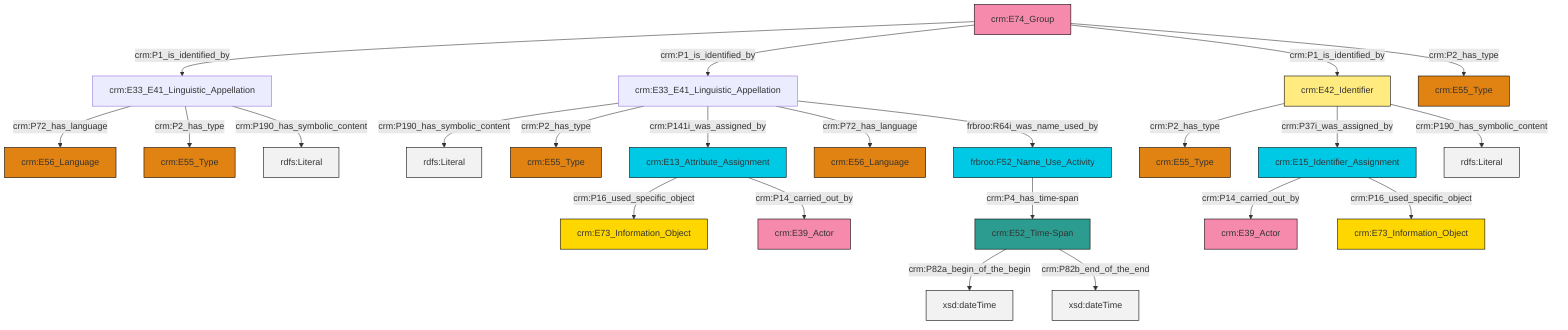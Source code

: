 graph TD
classDef Literal fill:#f2f2f2,stroke:#000000;
classDef CRM_Entity fill:#FFFFFF,stroke:#000000;
classDef Temporal_Entity fill:#00C9E6, stroke:#000000;
classDef Type fill:#E18312, stroke:#000000;
classDef Time-Span fill:#2C9C91, stroke:#000000;
classDef Appellation fill:#FFEB7F, stroke:#000000;
classDef Place fill:#008836, stroke:#000000;
classDef Persistent_Item fill:#B266B2, stroke:#000000;
classDef Conceptual_Object fill:#FFD700, stroke:#000000;
classDef Physical_Thing fill:#D2B48C, stroke:#000000;
classDef Actor fill:#f58aad, stroke:#000000;
classDef PC_Classes fill:#4ce600, stroke:#000000;
classDef Multi fill:#cccccc,stroke:#000000;

2["frbroo:F52_Name_Use_Activity"]:::Temporal_Entity -->|crm:P4_has_time-span| 3["crm:E52_Time-Span"]:::Time-Span
6["crm:E74_Group"]:::Actor -->|crm:P1_is_identified_by| 7["crm:E33_E41_Linguistic_Appellation"]:::Default
7["crm:E33_E41_Linguistic_Appellation"]:::Default -->|crm:P72_has_language| 10["crm:E56_Language"]:::Type
7["crm:E33_E41_Linguistic_Appellation"]:::Default -->|crm:P2_has_type| 13["crm:E55_Type"]:::Type
15["crm:E33_E41_Linguistic_Appellation"]:::Default -->|crm:P190_has_symbolic_content| 16[rdfs:Literal]:::Literal
15["crm:E33_E41_Linguistic_Appellation"]:::Default -->|crm:P2_has_type| 0["crm:E55_Type"]:::Type
18["crm:E42_Identifier"]:::Appellation -->|crm:P2_has_type| 8["crm:E55_Type"]:::Type
3["crm:E52_Time-Span"]:::Time-Span -->|crm:P82a_begin_of_the_begin| 22[xsd:dateTime]:::Literal
18["crm:E42_Identifier"]:::Appellation -->|crm:P37i_was_assigned_by| 23["crm:E15_Identifier_Assignment"]:::Temporal_Entity
6["crm:E74_Group"]:::Actor -->|crm:P1_is_identified_by| 15["crm:E33_E41_Linguistic_Appellation"]:::Default
18["crm:E42_Identifier"]:::Appellation -->|crm:P190_has_symbolic_content| 24[rdfs:Literal]:::Literal
23["crm:E15_Identifier_Assignment"]:::Temporal_Entity -->|crm:P14_carried_out_by| 26["crm:E39_Actor"]:::Actor
23["crm:E15_Identifier_Assignment"]:::Temporal_Entity -->|crm:P16_used_specific_object| 31["crm:E73_Information_Object"]:::Conceptual_Object
33["crm:E13_Attribute_Assignment"]:::Temporal_Entity -->|crm:P16_used_specific_object| 19["crm:E73_Information_Object"]:::Conceptual_Object
15["crm:E33_E41_Linguistic_Appellation"]:::Default -->|crm:P141i_was_assigned_by| 33["crm:E13_Attribute_Assignment"]:::Temporal_Entity
7["crm:E33_E41_Linguistic_Appellation"]:::Default -->|crm:P190_has_symbolic_content| 38[rdfs:Literal]:::Literal
15["crm:E33_E41_Linguistic_Appellation"]:::Default -->|crm:P72_has_language| 27["crm:E56_Language"]:::Type
3["crm:E52_Time-Span"]:::Time-Span -->|crm:P82b_end_of_the_end| 40[xsd:dateTime]:::Literal
6["crm:E74_Group"]:::Actor -->|crm:P1_is_identified_by| 18["crm:E42_Identifier"]:::Appellation
15["crm:E33_E41_Linguistic_Appellation"]:::Default -->|frbroo:R64i_was_name_used_by| 2["frbroo:F52_Name_Use_Activity"]:::Temporal_Entity
6["crm:E74_Group"]:::Actor -->|crm:P2_has_type| 4["crm:E55_Type"]:::Type
33["crm:E13_Attribute_Assignment"]:::Temporal_Entity -->|crm:P14_carried_out_by| 11["crm:E39_Actor"]:::Actor